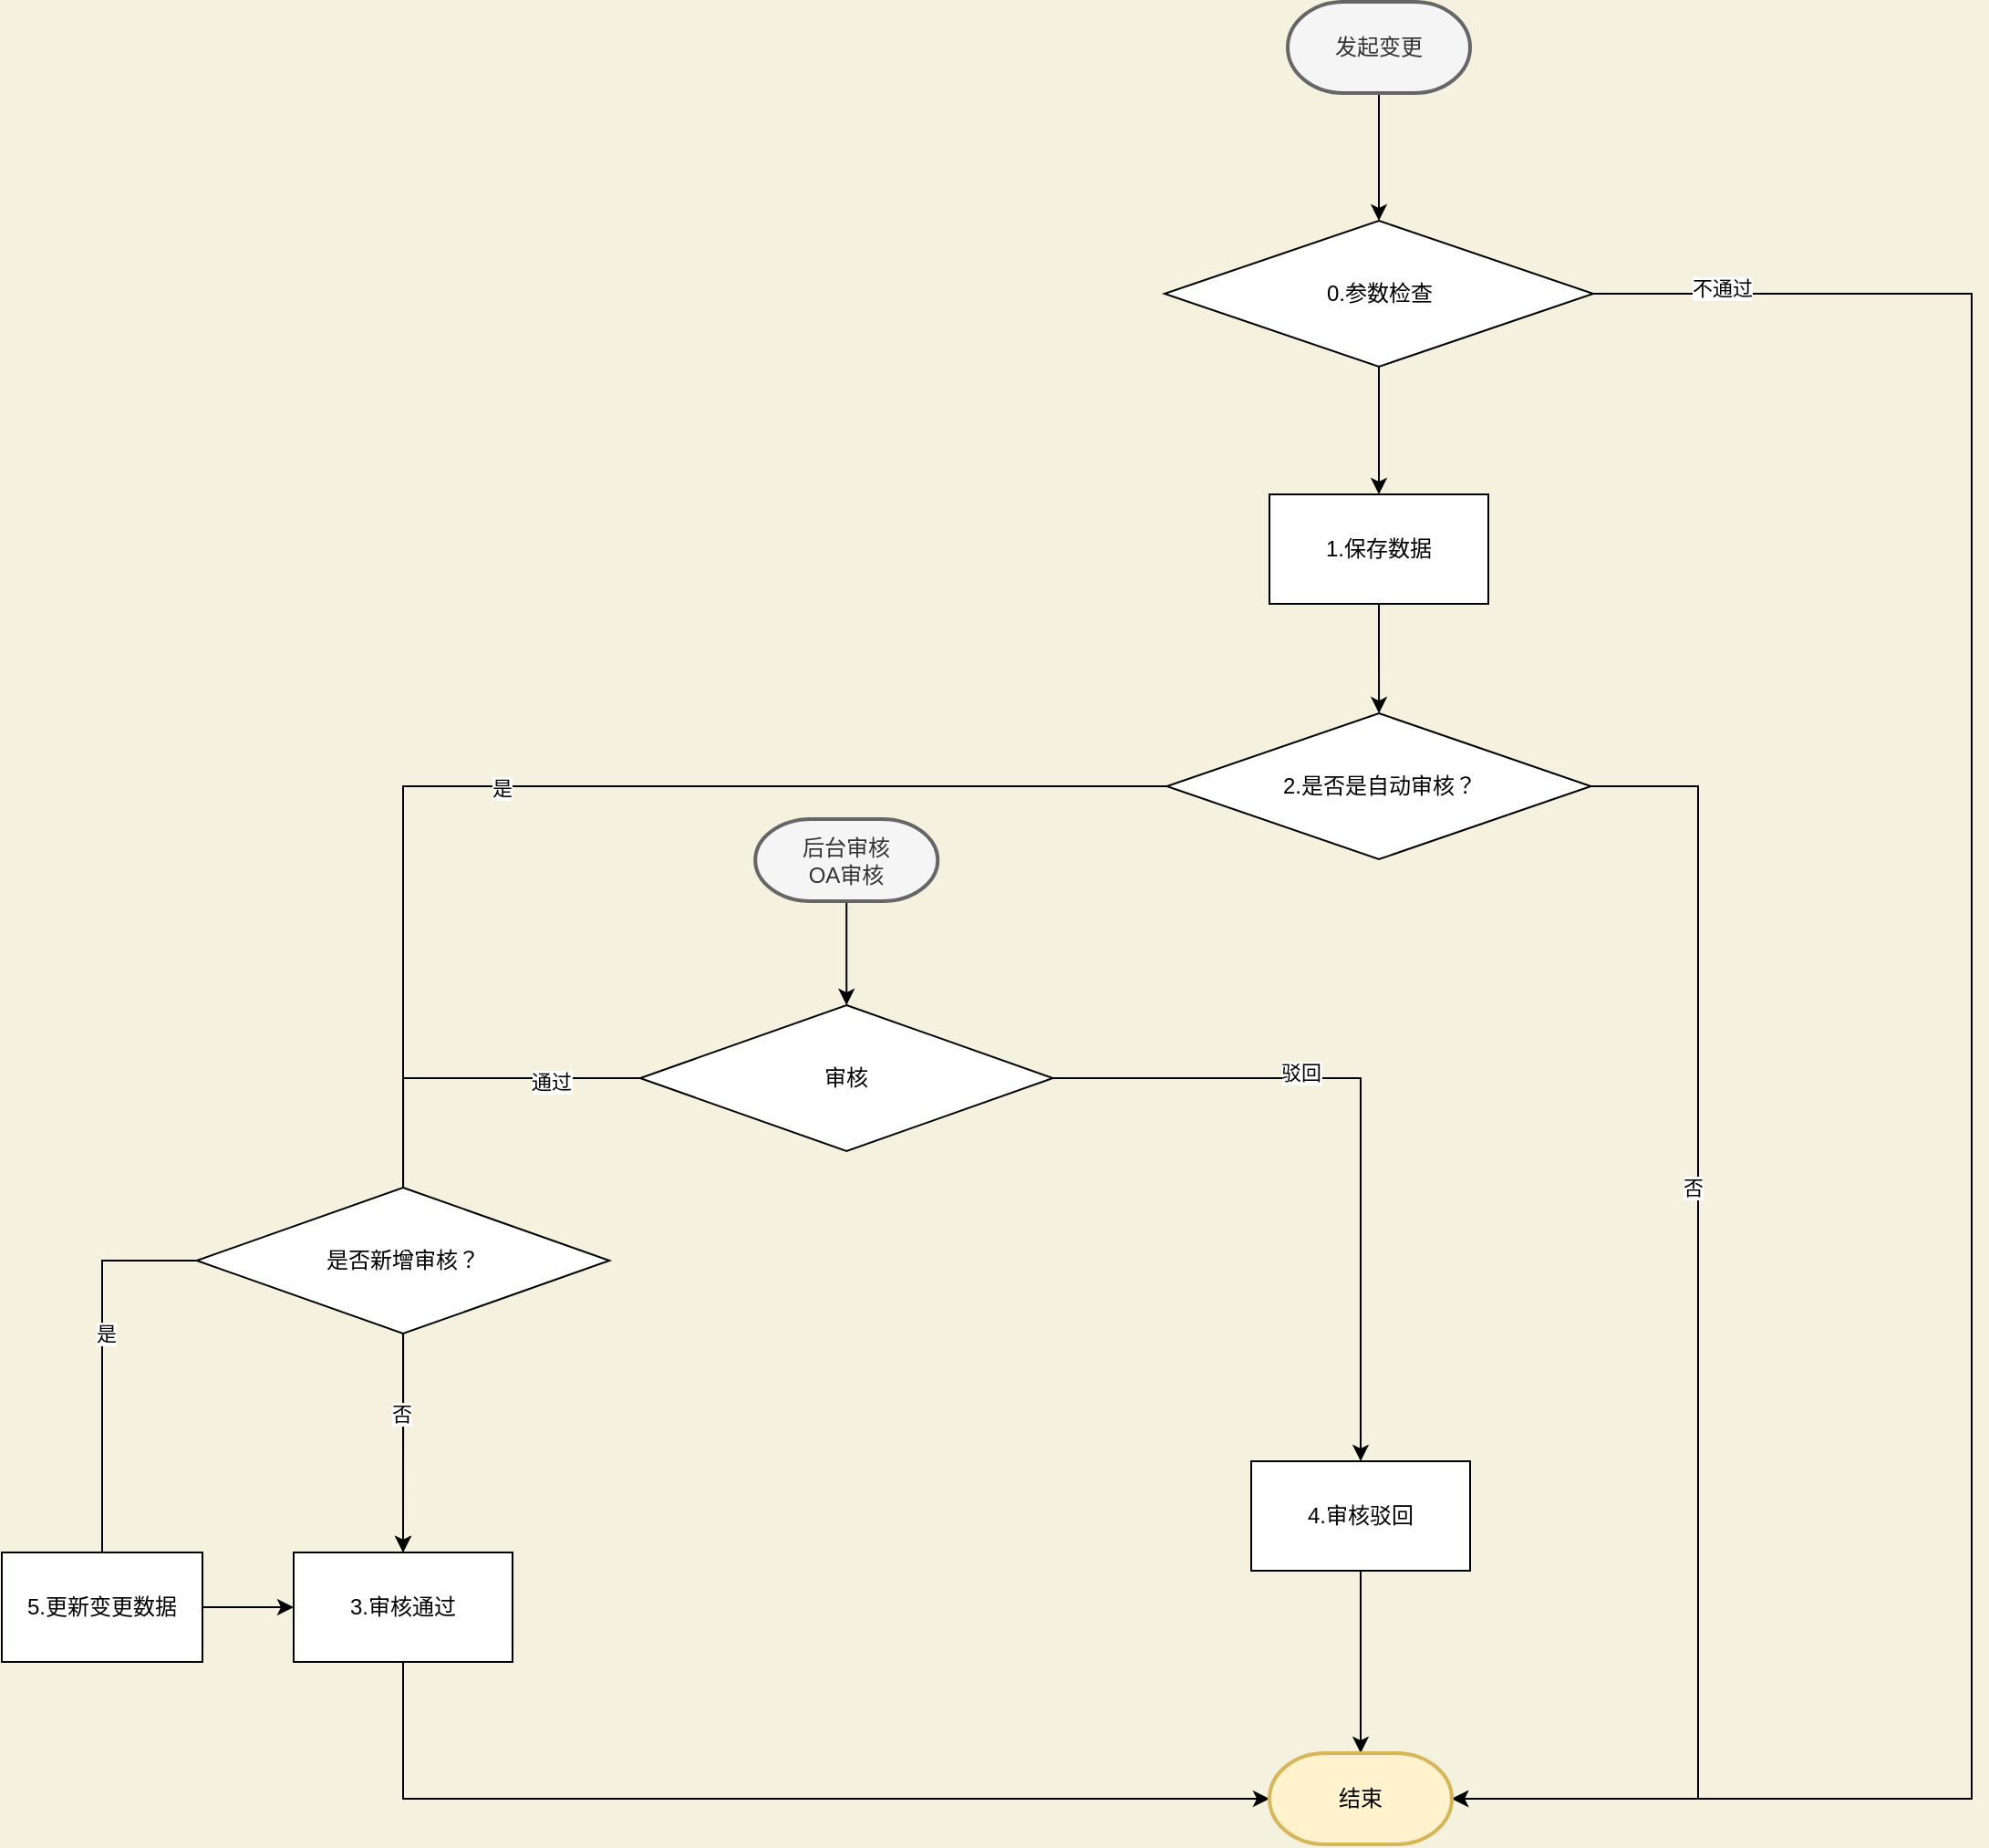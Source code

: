 <mxfile version="14.6.2" type="github">
  <diagram id="R2lEEEUBdFMjLlhIrx00" name="Page-1">
    <mxGraphModel dx="2865" dy="1129" grid="1" gridSize="10" guides="1" tooltips="1" connect="1" arrows="1" fold="1" page="1" pageScale="1" pageWidth="850" pageHeight="1100" background="#F4F1DE" math="0" shadow="0" extFonts="Permanent Marker^https://fonts.googleapis.com/css?family=Permanent+Marker">
      <root>
        <mxCell id="0" />
        <mxCell id="1" parent="0" />
        <mxCell id="vd03xVS5bojGmrGEz5Pu-22" style="edgeStyle=orthogonalEdgeStyle;rounded=0;orthogonalLoop=1;jettySize=auto;html=1;" parent="1" source="vd03xVS5bojGmrGEz5Pu-12" target="vd03xVS5bojGmrGEz5Pu-21" edge="1">
          <mxGeometry relative="1" as="geometry">
            <Array as="points">
              <mxPoint x="690" y="240" />
              <mxPoint x="690" y="1065" />
            </Array>
          </mxGeometry>
        </mxCell>
        <mxCell id="vd03xVS5bojGmrGEz5Pu-23" value="不通过" style="edgeLabel;html=1;align=center;verticalAlign=middle;resizable=0;points=[];" parent="vd03xVS5bojGmrGEz5Pu-22" vertex="1" connectable="0">
          <mxGeometry x="-0.894" y="3" relative="1" as="geometry">
            <mxPoint as="offset" />
          </mxGeometry>
        </mxCell>
        <mxCell id="vd03xVS5bojGmrGEz5Pu-25" value="" style="edgeStyle=orthogonalEdgeStyle;rounded=0;orthogonalLoop=1;jettySize=auto;html=1;" parent="1" source="vd03xVS5bojGmrGEz5Pu-12" target="vd03xVS5bojGmrGEz5Pu-24" edge="1">
          <mxGeometry relative="1" as="geometry" />
        </mxCell>
        <mxCell id="vd03xVS5bojGmrGEz5Pu-12" value="0.参数检查" style="rhombus;whiteSpace=wrap;html=1;" parent="1" vertex="1">
          <mxGeometry x="247.5" y="200" width="235" height="80" as="geometry" />
        </mxCell>
        <mxCell id="vd03xVS5bojGmrGEz5Pu-36" style="edgeStyle=orthogonalEdgeStyle;rounded=0;orthogonalLoop=1;jettySize=auto;html=1;entryX=0;entryY=0.5;entryDx=0;entryDy=0;entryPerimeter=0;" parent="1" source="vd03xVS5bojGmrGEz5Pu-13" target="vd03xVS5bojGmrGEz5Pu-21" edge="1">
          <mxGeometry relative="1" as="geometry">
            <Array as="points">
              <mxPoint x="-170" y="1065" />
            </Array>
          </mxGeometry>
        </mxCell>
        <mxCell id="vd03xVS5bojGmrGEz5Pu-13" value="3.审核通过" style="rounded=0;whiteSpace=wrap;html=1;" parent="1" vertex="1">
          <mxGeometry x="-230" y="930" width="120" height="60" as="geometry" />
        </mxCell>
        <mxCell id="vd03xVS5bojGmrGEz5Pu-20" value="" style="edgeStyle=orthogonalEdgeStyle;rounded=0;orthogonalLoop=1;jettySize=auto;html=1;" parent="1" source="vd03xVS5bojGmrGEz5Pu-14" target="vd03xVS5bojGmrGEz5Pu-13" edge="1">
          <mxGeometry relative="1" as="geometry" />
        </mxCell>
        <mxCell id="vd03xVS5bojGmrGEz5Pu-39" value="是" style="edgeLabel;html=1;align=center;verticalAlign=middle;resizable=0;points=[];" parent="vd03xVS5bojGmrGEz5Pu-20" vertex="1" connectable="0">
          <mxGeometry x="-0.128" y="1" relative="1" as="geometry">
            <mxPoint as="offset" />
          </mxGeometry>
        </mxCell>
        <mxCell id="vd03xVS5bojGmrGEz5Pu-28" style="edgeStyle=orthogonalEdgeStyle;rounded=0;orthogonalLoop=1;jettySize=auto;html=1;" parent="1" source="vd03xVS5bojGmrGEz5Pu-14" target="vd03xVS5bojGmrGEz5Pu-21" edge="1">
          <mxGeometry relative="1" as="geometry">
            <Array as="points">
              <mxPoint x="540" y="510" />
              <mxPoint x="540" y="1065" />
            </Array>
          </mxGeometry>
        </mxCell>
        <mxCell id="vd03xVS5bojGmrGEz5Pu-38" value="否" style="edgeLabel;html=1;align=center;verticalAlign=middle;resizable=0;points=[];" parent="vd03xVS5bojGmrGEz5Pu-28" vertex="1" connectable="0">
          <mxGeometry x="-0.258" y="-3" relative="1" as="geometry">
            <mxPoint as="offset" />
          </mxGeometry>
        </mxCell>
        <mxCell id="vd03xVS5bojGmrGEz5Pu-14" value="2.是否是自动审核？" style="rhombus;whiteSpace=wrap;html=1;" parent="1" vertex="1">
          <mxGeometry x="248.75" y="470" width="232.5" height="80" as="geometry" />
        </mxCell>
        <mxCell id="vd03xVS5bojGmrGEz5Pu-35" style="edgeStyle=orthogonalEdgeStyle;rounded=0;orthogonalLoop=1;jettySize=auto;html=1;entryX=0.5;entryY=0;entryDx=0;entryDy=0;entryPerimeter=0;" parent="1" source="vd03xVS5bojGmrGEz5Pu-16" target="vd03xVS5bojGmrGEz5Pu-21" edge="1">
          <mxGeometry relative="1" as="geometry" />
        </mxCell>
        <mxCell id="vd03xVS5bojGmrGEz5Pu-16" value="4.审核驳回" style="rounded=0;whiteSpace=wrap;html=1;" parent="1" vertex="1">
          <mxGeometry x="295" y="880" width="120" height="60" as="geometry" />
        </mxCell>
        <mxCell id="vd03xVS5bojGmrGEz5Pu-18" value="" style="edgeStyle=orthogonalEdgeStyle;rounded=0;orthogonalLoop=1;jettySize=auto;html=1;" parent="1" source="vd03xVS5bojGmrGEz5Pu-17" target="vd03xVS5bojGmrGEz5Pu-12" edge="1">
          <mxGeometry relative="1" as="geometry" />
        </mxCell>
        <mxCell id="vd03xVS5bojGmrGEz5Pu-17" value="发起变更" style="strokeWidth=2;html=1;shape=mxgraph.flowchart.terminator;whiteSpace=wrap;fillColor=#f5f5f5;strokeColor=#666666;fontColor=#333333;" parent="1" vertex="1">
          <mxGeometry x="315" y="80" width="100" height="50" as="geometry" />
        </mxCell>
        <mxCell id="vd03xVS5bojGmrGEz5Pu-21" value="结束" style="strokeWidth=2;html=1;shape=mxgraph.flowchart.terminator;whiteSpace=wrap;fillColor=#fff2cc;strokeColor=#d6b656;" parent="1" vertex="1">
          <mxGeometry x="305" y="1040" width="100" height="50" as="geometry" />
        </mxCell>
        <mxCell id="vd03xVS5bojGmrGEz5Pu-26" value="" style="edgeStyle=orthogonalEdgeStyle;rounded=0;orthogonalLoop=1;jettySize=auto;html=1;" parent="1" source="vd03xVS5bojGmrGEz5Pu-24" target="vd03xVS5bojGmrGEz5Pu-14" edge="1">
          <mxGeometry relative="1" as="geometry" />
        </mxCell>
        <mxCell id="vd03xVS5bojGmrGEz5Pu-24" value="1.保存数据" style="rounded=0;whiteSpace=wrap;html=1;" parent="1" vertex="1">
          <mxGeometry x="305" y="350" width="120" height="60" as="geometry" />
        </mxCell>
        <mxCell id="vd03xVS5bojGmrGEz5Pu-37" style="edgeStyle=orthogonalEdgeStyle;rounded=0;orthogonalLoop=1;jettySize=auto;html=1;entryX=0.5;entryY=0;entryDx=0;entryDy=0;" parent="1" source="vd03xVS5bojGmrGEz5Pu-27" target="vd03xVS5bojGmrGEz5Pu-30" edge="1">
          <mxGeometry relative="1" as="geometry" />
        </mxCell>
        <mxCell id="vd03xVS5bojGmrGEz5Pu-27" value="后台审核&lt;br&gt;OA审核" style="strokeWidth=2;html=1;shape=mxgraph.flowchart.terminator;whiteSpace=wrap;fillColor=#f5f5f5;strokeColor=#666666;fontColor=#333333;" parent="1" vertex="1">
          <mxGeometry x="23.12" y="528" width="100" height="45" as="geometry" />
        </mxCell>
        <mxCell id="vd03xVS5bojGmrGEz5Pu-31" style="edgeStyle=orthogonalEdgeStyle;rounded=0;orthogonalLoop=1;jettySize=auto;html=1;exitX=1;exitY=0.5;exitDx=0;exitDy=0;" parent="1" source="vd03xVS5bojGmrGEz5Pu-30" target="vd03xVS5bojGmrGEz5Pu-16" edge="1">
          <mxGeometry relative="1" as="geometry" />
        </mxCell>
        <mxCell id="vd03xVS5bojGmrGEz5Pu-32" value="驳回" style="edgeLabel;html=1;align=center;verticalAlign=middle;resizable=0;points=[];" parent="vd03xVS5bojGmrGEz5Pu-31" vertex="1" connectable="0">
          <mxGeometry x="-0.284" y="3" relative="1" as="geometry">
            <mxPoint as="offset" />
          </mxGeometry>
        </mxCell>
        <mxCell id="vd03xVS5bojGmrGEz5Pu-30" value="审核" style="rhombus;whiteSpace=wrap;html=1;" parent="1" vertex="1">
          <mxGeometry x="-40" y="630" width="226.25" height="80" as="geometry" />
        </mxCell>
        <mxCell id="p_OuVDJv_T010jcNFLhV-5" value="" style="edgeStyle=orthogonalEdgeStyle;rounded=0;orthogonalLoop=1;jettySize=auto;html=1;" edge="1" parent="1" source="p_OuVDJv_T010jcNFLhV-4" target="vd03xVS5bojGmrGEz5Pu-13">
          <mxGeometry relative="1" as="geometry" />
        </mxCell>
        <mxCell id="p_OuVDJv_T010jcNFLhV-6" value="否" style="edgeLabel;html=1;align=center;verticalAlign=middle;resizable=0;points=[];" vertex="1" connectable="0" parent="p_OuVDJv_T010jcNFLhV-5">
          <mxGeometry x="-0.267" y="-1" relative="1" as="geometry">
            <mxPoint as="offset" />
          </mxGeometry>
        </mxCell>
        <mxCell id="p_OuVDJv_T010jcNFLhV-4" value="是否新增审核？" style="rhombus;whiteSpace=wrap;html=1;" vertex="1" parent="1">
          <mxGeometry x="-283.13" y="730" width="226.25" height="80" as="geometry" />
        </mxCell>
        <mxCell id="p_OuVDJv_T010jcNFLhV-7" value="" style="edgeStyle=orthogonalEdgeStyle;rounded=0;orthogonalLoop=1;jettySize=auto;html=1;exitX=0;exitY=0.5;exitDx=0;exitDy=0;endArrow=none;" edge="1" parent="1" source="vd03xVS5bojGmrGEz5Pu-30" target="p_OuVDJv_T010jcNFLhV-4">
          <mxGeometry relative="1" as="geometry">
            <mxPoint x="-40" y="670" as="sourcePoint" />
            <mxPoint x="-170" y="930" as="targetPoint" />
          </mxGeometry>
        </mxCell>
        <mxCell id="p_OuVDJv_T010jcNFLhV-8" value="通过" style="edgeLabel;html=1;align=center;verticalAlign=middle;resizable=0;points=[];" vertex="1" connectable="0" parent="p_OuVDJv_T010jcNFLhV-7">
          <mxGeometry x="-0.485" y="2" relative="1" as="geometry">
            <mxPoint as="offset" />
          </mxGeometry>
        </mxCell>
        <mxCell id="p_OuVDJv_T010jcNFLhV-13" style="edgeStyle=orthogonalEdgeStyle;rounded=0;orthogonalLoop=1;jettySize=auto;html=1;exitX=1;exitY=0.5;exitDx=0;exitDy=0;entryX=0;entryY=0.5;entryDx=0;entryDy=0;" edge="1" parent="1" source="p_OuVDJv_T010jcNFLhV-10" target="vd03xVS5bojGmrGEz5Pu-13">
          <mxGeometry relative="1" as="geometry" />
        </mxCell>
        <mxCell id="p_OuVDJv_T010jcNFLhV-10" value="5.更新变更数据" style="rounded=0;whiteSpace=wrap;html=1;" vertex="1" parent="1">
          <mxGeometry x="-390" y="930" width="110" height="60" as="geometry" />
        </mxCell>
        <mxCell id="p_OuVDJv_T010jcNFLhV-11" value="" style="edgeStyle=orthogonalEdgeStyle;rounded=0;orthogonalLoop=1;jettySize=auto;html=1;exitX=0;exitY=0.5;exitDx=0;exitDy=0;startArrow=none;endArrow=none;" edge="1" parent="1" source="p_OuVDJv_T010jcNFLhV-4" target="p_OuVDJv_T010jcNFLhV-10">
          <mxGeometry relative="1" as="geometry">
            <mxPoint x="-283.13" y="770" as="sourcePoint" />
            <mxPoint x="-230" y="960" as="targetPoint" />
            <Array as="points" />
          </mxGeometry>
        </mxCell>
        <mxCell id="p_OuVDJv_T010jcNFLhV-12" value="是" style="edgeLabel;html=1;align=center;verticalAlign=middle;resizable=0;points=[];" vertex="1" connectable="0" parent="p_OuVDJv_T010jcNFLhV-11">
          <mxGeometry x="-0.131" y="2" relative="1" as="geometry">
            <mxPoint as="offset" />
          </mxGeometry>
        </mxCell>
      </root>
    </mxGraphModel>
  </diagram>
</mxfile>
